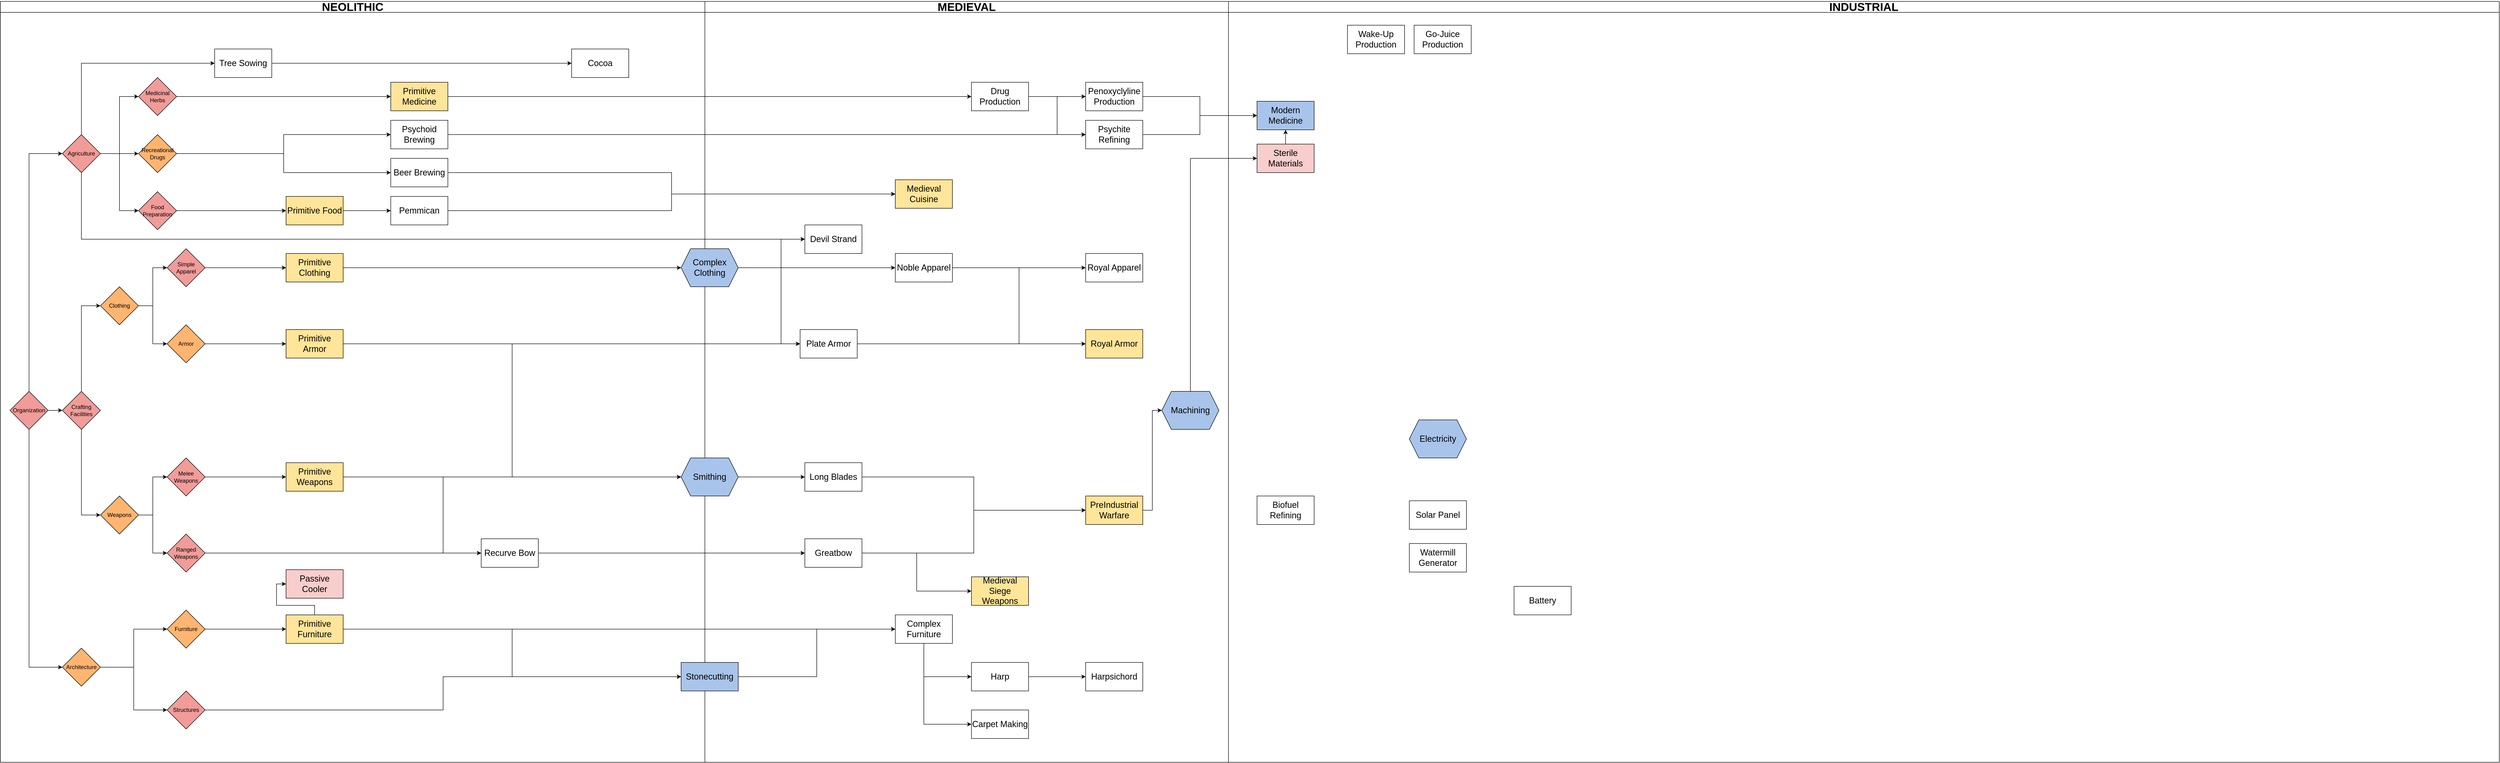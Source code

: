 <mxfile version="21.5.0" type="github">
  <diagram name="Page-1" id="KWzewiNtHVKbTdVzmJEv">
    <mxGraphModel dx="4554" dy="1476" grid="1" gridSize="10" guides="1" tooltips="1" connect="1" arrows="1" fold="1" page="1" pageScale="1" pageWidth="1100" pageHeight="850" math="0" shadow="0">
      <root>
        <mxCell id="0" />
        <mxCell id="1" parent="0" />
        <mxCell id="2xx0OkPRmbRjkBTVt8xA-1" value="&lt;font style=&quot;font-size: 24px;&quot;&gt;NEOLITHIC&lt;/font&gt;" style="swimlane;whiteSpace=wrap;html=1;movable=0;resizable=0;rotatable=0;deletable=0;editable=0;locked=1;connectable=0;" parent="1" vertex="1">
          <mxGeometry x="-1480" y="20" width="1480" height="1600" as="geometry" />
        </mxCell>
        <mxCell id="2xx0OkPRmbRjkBTVt8xA-2" value="&lt;font style=&quot;font-size: 24px;&quot;&gt;MEDIEVAL&lt;/font&gt;" style="swimlane;whiteSpace=wrap;html=1;movable=0;resizable=0;rotatable=0;deletable=0;editable=0;locked=1;connectable=0;" parent="1" vertex="1">
          <mxGeometry y="20" width="1100" height="1600" as="geometry" />
        </mxCell>
        <mxCell id="RUZkN_r-hM8I51EaVFaq-1" value="&lt;font style=&quot;font-size: 24px;&quot;&gt;INDUSTRIAL&lt;/font&gt;" style="swimlane;whiteSpace=wrap;html=1;movable=0;resizable=0;rotatable=0;deletable=0;editable=0;locked=1;connectable=0;" parent="1" vertex="1">
          <mxGeometry x="1100" y="20" width="2670" height="1600" as="geometry" />
        </mxCell>
        <mxCell id="RUZkN_r-hM8I51EaVFaq-50" style="edgeStyle=orthogonalEdgeStyle;rounded=0;orthogonalLoop=1;jettySize=auto;html=1;exitX=0.5;exitY=0;exitDx=0;exitDy=0;entryX=0;entryY=0.5;entryDx=0;entryDy=0;" parent="1" source="RUZkN_r-hM8I51EaVFaq-29" target="RUZkN_r-hM8I51EaVFaq-30" edge="1">
          <mxGeometry relative="1" as="geometry">
            <mxPoint x="-1410" y="840" as="sourcePoint" />
          </mxGeometry>
        </mxCell>
        <mxCell id="RUZkN_r-hM8I51EaVFaq-52" style="edgeStyle=orthogonalEdgeStyle;rounded=0;orthogonalLoop=1;jettySize=auto;html=1;exitX=0.5;exitY=1;exitDx=0;exitDy=0;entryX=0;entryY=0.5;entryDx=0;entryDy=0;" parent="1" source="RUZkN_r-hM8I51EaVFaq-29" target="RUZkN_r-hM8I51EaVFaq-38" edge="1">
          <mxGeometry relative="1" as="geometry">
            <mxPoint x="-1410" y="920" as="sourcePoint" />
          </mxGeometry>
        </mxCell>
        <mxCell id="RUZkN_r-hM8I51EaVFaq-101" style="edgeStyle=orthogonalEdgeStyle;rounded=0;orthogonalLoop=1;jettySize=auto;html=1;exitX=1;exitY=0.5;exitDx=0;exitDy=0;entryX=0;entryY=0.5;entryDx=0;entryDy=0;" parent="1" source="RUZkN_r-hM8I51EaVFaq-29" target="RUZkN_r-hM8I51EaVFaq-89" edge="1">
          <mxGeometry relative="1" as="geometry">
            <mxPoint x="-1370" y="880" as="sourcePoint" />
          </mxGeometry>
        </mxCell>
        <mxCell id="RUZkN_r-hM8I51EaVFaq-29" value="Organization" style="rhombus;whiteSpace=wrap;html=1;fillColor=#F19C99;" parent="1" vertex="1">
          <mxGeometry x="-1460" y="840" width="80" height="80" as="geometry" />
        </mxCell>
        <mxCell id="RUZkN_r-hM8I51EaVFaq-54" style="edgeStyle=orthogonalEdgeStyle;rounded=0;orthogonalLoop=1;jettySize=auto;html=1;exitX=1;exitY=0.5;exitDx=0;exitDy=0;entryX=0;entryY=0.5;entryDx=0;entryDy=0;" parent="1" source="RUZkN_r-hM8I51EaVFaq-30" target="RUZkN_r-hM8I51EaVFaq-31" edge="1">
          <mxGeometry relative="1" as="geometry" />
        </mxCell>
        <mxCell id="RUZkN_r-hM8I51EaVFaq-55" style="edgeStyle=orthogonalEdgeStyle;rounded=0;orthogonalLoop=1;jettySize=auto;html=1;exitX=1;exitY=0.5;exitDx=0;exitDy=0;entryX=0;entryY=0.5;entryDx=0;entryDy=0;" parent="1" source="RUZkN_r-hM8I51EaVFaq-30" target="RUZkN_r-hM8I51EaVFaq-32" edge="1">
          <mxGeometry relative="1" as="geometry" />
        </mxCell>
        <mxCell id="RUZkN_r-hM8I51EaVFaq-64" style="edgeStyle=orthogonalEdgeStyle;rounded=0;orthogonalLoop=1;jettySize=auto;html=1;exitX=0.5;exitY=0;exitDx=0;exitDy=0;entryX=0;entryY=0.5;entryDx=0;entryDy=0;" parent="1" source="RUZkN_r-hM8I51EaVFaq-30" target="RUZkN_r-hM8I51EaVFaq-39" edge="1">
          <mxGeometry relative="1" as="geometry" />
        </mxCell>
        <mxCell id="RUZkN_r-hM8I51EaVFaq-66" style="edgeStyle=orthogonalEdgeStyle;rounded=0;orthogonalLoop=1;jettySize=auto;html=1;exitX=0.5;exitY=1;exitDx=0;exitDy=0;entryX=0;entryY=0.5;entryDx=0;entryDy=0;" parent="1" source="RUZkN_r-hM8I51EaVFaq-30" target="RUZkN_r-hM8I51EaVFaq-41" edge="1">
          <mxGeometry relative="1" as="geometry" />
        </mxCell>
        <mxCell id="RUZkN_r-hM8I51EaVFaq-77" style="edgeStyle=orthogonalEdgeStyle;rounded=0;orthogonalLoop=1;jettySize=auto;html=1;exitX=1;exitY=0.5;exitDx=0;exitDy=0;entryX=0;entryY=0.5;entryDx=0;entryDy=0;" parent="1" source="RUZkN_r-hM8I51EaVFaq-30" target="RUZkN_r-hM8I51EaVFaq-76" edge="1">
          <mxGeometry relative="1" as="geometry" />
        </mxCell>
        <mxCell id="RUZkN_r-hM8I51EaVFaq-30" value="Agriculture" style="rhombus;whiteSpace=wrap;html=1;fillColor=#F19C99;" parent="1" vertex="1">
          <mxGeometry x="-1350" y="300" width="80" height="80" as="geometry" />
        </mxCell>
        <mxCell id="RUZkN_r-hM8I51EaVFaq-63" style="edgeStyle=orthogonalEdgeStyle;rounded=0;orthogonalLoop=1;jettySize=auto;html=1;exitX=1;exitY=0.5;exitDx=0;exitDy=0;entryX=0;entryY=0.5;entryDx=0;entryDy=0;" parent="1" source="RUZkN_r-hM8I51EaVFaq-76" target="RUZkN_r-hM8I51EaVFaq-46" edge="1">
          <mxGeometry relative="1" as="geometry" />
        </mxCell>
        <mxCell id="ZY5G_8CR-_nnytg-0bit-39" style="edgeStyle=orthogonalEdgeStyle;rounded=0;orthogonalLoop=1;jettySize=auto;html=1;exitX=1;exitY=0.5;exitDx=0;exitDy=0;entryX=0;entryY=0.5;entryDx=0;entryDy=0;" edge="1" parent="1" source="RUZkN_r-hM8I51EaVFaq-31" target="ZY5G_8CR-_nnytg-0bit-38">
          <mxGeometry relative="1" as="geometry" />
        </mxCell>
        <mxCell id="RUZkN_r-hM8I51EaVFaq-31" value="Medicinal Herbs" style="rhombus;whiteSpace=wrap;html=1;fillColor=#F19C99;" parent="1" vertex="1">
          <mxGeometry x="-1190" y="180" width="80" height="80" as="geometry" />
        </mxCell>
        <mxCell id="ZY5G_8CR-_nnytg-0bit-61" style="edgeStyle=orthogonalEdgeStyle;rounded=0;orthogonalLoop=1;jettySize=auto;html=1;exitX=1;exitY=0.5;exitDx=0;exitDy=0;entryX=0;entryY=0.5;entryDx=0;entryDy=0;" edge="1" parent="1" source="RUZkN_r-hM8I51EaVFaq-32" target="ZY5G_8CR-_nnytg-0bit-58">
          <mxGeometry relative="1" as="geometry" />
        </mxCell>
        <mxCell id="RUZkN_r-hM8I51EaVFaq-32" value="Food Preparation" style="rhombus;whiteSpace=wrap;html=1;fillColor=#F19C99;" parent="1" vertex="1">
          <mxGeometry x="-1190" y="420" width="80" height="80" as="geometry" />
        </mxCell>
        <mxCell id="RUZkN_r-hM8I51EaVFaq-73" style="edgeStyle=orthogonalEdgeStyle;rounded=0;orthogonalLoop=1;jettySize=auto;html=1;exitX=1;exitY=0.5;exitDx=0;exitDy=0;entryX=0;entryY=0.5;entryDx=0;entryDy=0;" parent="1" source="RUZkN_r-hM8I51EaVFaq-33" target="RUZkN_r-hM8I51EaVFaq-71" edge="1">
          <mxGeometry relative="1" as="geometry" />
        </mxCell>
        <mxCell id="RUZkN_r-hM8I51EaVFaq-33" value="Simple Apparel" style="rhombus;whiteSpace=wrap;html=1;fillColor=#F19C99;" parent="1" vertex="1">
          <mxGeometry x="-1130" y="540" width="80" height="80" as="geometry" />
        </mxCell>
        <mxCell id="RUZkN_r-hM8I51EaVFaq-90" style="edgeStyle=orthogonalEdgeStyle;rounded=0;orthogonalLoop=1;jettySize=auto;html=1;exitX=1;exitY=0.5;exitDx=0;exitDy=0;entryX=0;entryY=0.5;entryDx=0;entryDy=0;" parent="1" source="RUZkN_r-hM8I51EaVFaq-34" target="RUZkN_r-hM8I51EaVFaq-43" edge="1">
          <mxGeometry relative="1" as="geometry" />
        </mxCell>
        <mxCell id="RUZkN_r-hM8I51EaVFaq-34" value="Ranged Weapons" style="rhombus;whiteSpace=wrap;html=1;fillColor=#F19C99;" parent="1" vertex="1">
          <mxGeometry x="-1130" y="1140" width="80" height="80" as="geometry" />
        </mxCell>
        <mxCell id="RUZkN_r-hM8I51EaVFaq-84" style="edgeStyle=orthogonalEdgeStyle;rounded=0;orthogonalLoop=1;jettySize=auto;html=1;exitX=1;exitY=0.5;exitDx=0;exitDy=0;entryX=0;entryY=0.5;entryDx=0;entryDy=0;" parent="1" source="RUZkN_r-hM8I51EaVFaq-35" target="RUZkN_r-hM8I51EaVFaq-83" edge="1">
          <mxGeometry relative="1" as="geometry" />
        </mxCell>
        <mxCell id="RUZkN_r-hM8I51EaVFaq-35" value="Melee Weapons" style="rhombus;whiteSpace=wrap;html=1;fillColor=#F19C99;" parent="1" vertex="1">
          <mxGeometry x="-1130" y="980" width="80" height="80" as="geometry" />
        </mxCell>
        <mxCell id="RUZkN_r-hM8I51EaVFaq-58" style="edgeStyle=orthogonalEdgeStyle;rounded=0;orthogonalLoop=1;jettySize=auto;html=1;exitX=1;exitY=0.5;exitDx=0;exitDy=0;entryX=0;entryY=0.5;entryDx=0;entryDy=0;" parent="1" source="RUZkN_r-hM8I51EaVFaq-36" target="RUZkN_r-hM8I51EaVFaq-35" edge="1">
          <mxGeometry relative="1" as="geometry" />
        </mxCell>
        <mxCell id="RUZkN_r-hM8I51EaVFaq-59" style="edgeStyle=orthogonalEdgeStyle;rounded=0;orthogonalLoop=1;jettySize=auto;html=1;exitX=1;exitY=0.5;exitDx=0;exitDy=0;entryX=0;entryY=0.5;entryDx=0;entryDy=0;" parent="1" source="RUZkN_r-hM8I51EaVFaq-36" target="RUZkN_r-hM8I51EaVFaq-34" edge="1">
          <mxGeometry relative="1" as="geometry" />
        </mxCell>
        <mxCell id="RUZkN_r-hM8I51EaVFaq-36" value="Weapons" style="rhombus;whiteSpace=wrap;html=1;fillColor=#FFB570;" parent="1" vertex="1">
          <mxGeometry x="-1270" y="1060" width="80" height="80" as="geometry" />
        </mxCell>
        <mxCell id="RUZkN_r-hM8I51EaVFaq-60" style="edgeStyle=orthogonalEdgeStyle;rounded=0;orthogonalLoop=1;jettySize=auto;html=1;exitX=1;exitY=0.5;exitDx=0;exitDy=0;entryX=0;entryY=0.5;entryDx=0;entryDy=0;" parent="1" source="RUZkN_r-hM8I51EaVFaq-38" target="RUZkN_r-hM8I51EaVFaq-118" edge="1">
          <mxGeometry relative="1" as="geometry">
            <mxPoint x="-1190" y="1340" as="targetPoint" />
          </mxGeometry>
        </mxCell>
        <mxCell id="RUZkN_r-hM8I51EaVFaq-61" style="edgeStyle=orthogonalEdgeStyle;rounded=0;orthogonalLoop=1;jettySize=auto;html=1;exitX=1;exitY=0.5;exitDx=0;exitDy=0;entryX=0;entryY=0.5;entryDx=0;entryDy=0;" parent="1" source="RUZkN_r-hM8I51EaVFaq-38" target="RUZkN_r-hM8I51EaVFaq-115" edge="1">
          <mxGeometry relative="1" as="geometry">
            <mxPoint x="-1190" y="1500" as="targetPoint" />
          </mxGeometry>
        </mxCell>
        <mxCell id="RUZkN_r-hM8I51EaVFaq-38" value="Architecture" style="rhombus;whiteSpace=wrap;html=1;fillColor=#FFB570;" parent="1" vertex="1">
          <mxGeometry x="-1350" y="1380" width="80" height="80" as="geometry" />
        </mxCell>
        <mxCell id="RUZkN_r-hM8I51EaVFaq-65" style="edgeStyle=orthogonalEdgeStyle;rounded=0;orthogonalLoop=1;jettySize=auto;html=1;exitX=1;exitY=0.5;exitDx=0;exitDy=0;entryX=0;entryY=0.5;entryDx=0;entryDy=0;" parent="1" source="RUZkN_r-hM8I51EaVFaq-39" target="RUZkN_r-hM8I51EaVFaq-40" edge="1">
          <mxGeometry relative="1" as="geometry" />
        </mxCell>
        <mxCell id="RUZkN_r-hM8I51EaVFaq-39" value="&lt;font style=&quot;font-size: 18px;&quot;&gt;Tree Sowing&lt;/font&gt;" style="rounded=0;whiteSpace=wrap;html=1;" parent="1" vertex="1">
          <mxGeometry x="-1030" y="120" width="120" height="60" as="geometry" />
        </mxCell>
        <mxCell id="RUZkN_r-hM8I51EaVFaq-40" value="&lt;font style=&quot;font-size: 18px;&quot;&gt;Cocoa&lt;/font&gt;" style="rounded=0;whiteSpace=wrap;html=1;" parent="1" vertex="1">
          <mxGeometry x="-280" y="120" width="120" height="60" as="geometry" />
        </mxCell>
        <mxCell id="RUZkN_r-hM8I51EaVFaq-41" value="&lt;font style=&quot;font-size: 18px;&quot;&gt;Devil Strand&lt;/font&gt;" style="rounded=0;whiteSpace=wrap;html=1;" parent="1" vertex="1">
          <mxGeometry x="210" y="490" width="120" height="60" as="geometry" />
        </mxCell>
        <mxCell id="ZY5G_8CR-_nnytg-0bit-63" style="edgeStyle=orthogonalEdgeStyle;rounded=0;orthogonalLoop=1;jettySize=auto;html=1;exitX=1;exitY=0.5;exitDx=0;exitDy=0;entryX=0;entryY=0.5;entryDx=0;entryDy=0;" edge="1" parent="1" source="RUZkN_r-hM8I51EaVFaq-42" target="ZY5G_8CR-_nnytg-0bit-62">
          <mxGeometry relative="1" as="geometry" />
        </mxCell>
        <mxCell id="RUZkN_r-hM8I51EaVFaq-42" value="&lt;font style=&quot;font-size: 18px;&quot;&gt;Pemmican&lt;/font&gt;" style="rounded=0;whiteSpace=wrap;html=1;" parent="1" vertex="1">
          <mxGeometry x="-660" y="430" width="120" height="60" as="geometry" />
        </mxCell>
        <mxCell id="ZY5G_8CR-_nnytg-0bit-7" style="edgeStyle=orthogonalEdgeStyle;rounded=0;orthogonalLoop=1;jettySize=auto;html=1;exitX=1;exitY=0.5;exitDx=0;exitDy=0;entryX=0;entryY=0.5;entryDx=0;entryDy=0;" edge="1" parent="1" source="RUZkN_r-hM8I51EaVFaq-43" target="ZY5G_8CR-_nnytg-0bit-5">
          <mxGeometry relative="1" as="geometry" />
        </mxCell>
        <mxCell id="RUZkN_r-hM8I51EaVFaq-43" value="&lt;font style=&quot;font-size: 18px;&quot;&gt;Recurve Bow&lt;/font&gt;" style="rounded=0;whiteSpace=wrap;html=1;" parent="1" vertex="1">
          <mxGeometry x="-470" y="1150" width="120" height="60" as="geometry" />
        </mxCell>
        <mxCell id="ZY5G_8CR-_nnytg-0bit-64" style="edgeStyle=orthogonalEdgeStyle;rounded=0;orthogonalLoop=1;jettySize=auto;html=1;exitX=1;exitY=0.5;exitDx=0;exitDy=0;entryX=0;entryY=0.5;entryDx=0;entryDy=0;" edge="1" parent="1" source="RUZkN_r-hM8I51EaVFaq-45" target="ZY5G_8CR-_nnytg-0bit-62">
          <mxGeometry relative="1" as="geometry" />
        </mxCell>
        <mxCell id="RUZkN_r-hM8I51EaVFaq-45" value="&lt;font style=&quot;font-size: 18px;&quot;&gt;Beer Brewing&lt;/font&gt;" style="rounded=0;whiteSpace=wrap;html=1;" parent="1" vertex="1">
          <mxGeometry x="-660" y="350" width="120" height="60" as="geometry" />
        </mxCell>
        <mxCell id="ZY5G_8CR-_nnytg-0bit-43" style="edgeStyle=orthogonalEdgeStyle;rounded=0;orthogonalLoop=1;jettySize=auto;html=1;exitX=1;exitY=0.5;exitDx=0;exitDy=0;entryX=0;entryY=0.5;entryDx=0;entryDy=0;" edge="1" parent="1" source="RUZkN_r-hM8I51EaVFaq-46" target="ZY5G_8CR-_nnytg-0bit-42">
          <mxGeometry relative="1" as="geometry" />
        </mxCell>
        <mxCell id="RUZkN_r-hM8I51EaVFaq-46" value="&lt;font style=&quot;font-size: 18px;&quot;&gt;Psychoid Brewing&lt;/font&gt;" style="rounded=0;whiteSpace=wrap;html=1;" parent="1" vertex="1">
          <mxGeometry x="-660" y="270" width="120" height="60" as="geometry" />
        </mxCell>
        <mxCell id="RUZkN_r-hM8I51EaVFaq-74" style="edgeStyle=orthogonalEdgeStyle;rounded=0;orthogonalLoop=1;jettySize=auto;html=1;exitX=1;exitY=0.5;exitDx=0;exitDy=0;entryX=0;entryY=0.5;entryDx=0;entryDy=0;" parent="1" source="RUZkN_r-hM8I51EaVFaq-47" target="RUZkN_r-hM8I51EaVFaq-72" edge="1">
          <mxGeometry relative="1" as="geometry" />
        </mxCell>
        <mxCell id="RUZkN_r-hM8I51EaVFaq-47" value="&lt;div&gt;Armor&lt;/div&gt;" style="rhombus;whiteSpace=wrap;html=1;fillColor=#FFB570;" parent="1" vertex="1">
          <mxGeometry x="-1130" y="700" width="80" height="80" as="geometry" />
        </mxCell>
        <mxCell id="RUZkN_r-hM8I51EaVFaq-56" style="edgeStyle=orthogonalEdgeStyle;rounded=0;orthogonalLoop=1;jettySize=auto;html=1;exitX=1;exitY=0.5;exitDx=0;exitDy=0;entryX=0;entryY=0.5;entryDx=0;entryDy=0;" parent="1" source="RUZkN_r-hM8I51EaVFaq-48" target="RUZkN_r-hM8I51EaVFaq-33" edge="1">
          <mxGeometry relative="1" as="geometry" />
        </mxCell>
        <mxCell id="RUZkN_r-hM8I51EaVFaq-57" style="edgeStyle=orthogonalEdgeStyle;rounded=0;orthogonalLoop=1;jettySize=auto;html=1;exitX=1;exitY=0.5;exitDx=0;exitDy=0;entryX=0;entryY=0.5;entryDx=0;entryDy=0;" parent="1" source="RUZkN_r-hM8I51EaVFaq-48" target="RUZkN_r-hM8I51EaVFaq-47" edge="1">
          <mxGeometry relative="1" as="geometry" />
        </mxCell>
        <mxCell id="RUZkN_r-hM8I51EaVFaq-48" value="Clothing" style="rhombus;whiteSpace=wrap;html=1;fillColor=#FFB570;" parent="1" vertex="1">
          <mxGeometry x="-1270" y="620" width="80" height="80" as="geometry" />
        </mxCell>
        <mxCell id="RUZkN_r-hM8I51EaVFaq-124" style="edgeStyle=orthogonalEdgeStyle;rounded=0;orthogonalLoop=1;jettySize=auto;html=1;exitX=1;exitY=0.5;exitDx=0;exitDy=0;entryX=0;entryY=0.5;entryDx=0;entryDy=0;" parent="1" source="RUZkN_r-hM8I51EaVFaq-71" target="RUZkN_r-hM8I51EaVFaq-79" edge="1">
          <mxGeometry relative="1" as="geometry" />
        </mxCell>
        <mxCell id="RUZkN_r-hM8I51EaVFaq-71" value="&lt;font style=&quot;font-size: 18px;&quot;&gt;Primitive Clothing&lt;/font&gt;" style="rounded=0;whiteSpace=wrap;html=1;fillColor=#FFE599;" parent="1" vertex="1">
          <mxGeometry x="-880" y="550" width="120" height="60" as="geometry" />
        </mxCell>
        <mxCell id="RUZkN_r-hM8I51EaVFaq-128" style="edgeStyle=orthogonalEdgeStyle;rounded=0;orthogonalLoop=1;jettySize=auto;html=1;exitX=1;exitY=0.5;exitDx=0;exitDy=0;entryX=0;entryY=0.5;entryDx=0;entryDy=0;" parent="1" source="RUZkN_r-hM8I51EaVFaq-72" target="RUZkN_r-hM8I51EaVFaq-80" edge="1">
          <mxGeometry relative="1" as="geometry">
            <mxPoint x="-320" y="940" as="targetPoint" />
          </mxGeometry>
        </mxCell>
        <mxCell id="ZY5G_8CR-_nnytg-0bit-9" style="edgeStyle=orthogonalEdgeStyle;rounded=0;orthogonalLoop=1;jettySize=auto;html=1;exitX=1;exitY=0.5;exitDx=0;exitDy=0;entryX=0;entryY=0.5;entryDx=0;entryDy=0;" edge="1" parent="1" source="RUZkN_r-hM8I51EaVFaq-72" target="ZY5G_8CR-_nnytg-0bit-4">
          <mxGeometry relative="1" as="geometry" />
        </mxCell>
        <mxCell id="RUZkN_r-hM8I51EaVFaq-72" value="&lt;font style=&quot;font-size: 18px;&quot;&gt;Primitive Armor&lt;/font&gt;" style="rounded=0;whiteSpace=wrap;html=1;fillColor=#FFE599;" parent="1" vertex="1">
          <mxGeometry x="-880" y="710" width="120" height="60" as="geometry" />
        </mxCell>
        <mxCell id="RUZkN_r-hM8I51EaVFaq-78" style="edgeStyle=orthogonalEdgeStyle;rounded=0;orthogonalLoop=1;jettySize=auto;html=1;exitX=1;exitY=0.5;exitDx=0;exitDy=0;entryX=0;entryY=0.5;entryDx=0;entryDy=0;" parent="1" source="RUZkN_r-hM8I51EaVFaq-76" target="RUZkN_r-hM8I51EaVFaq-45" edge="1">
          <mxGeometry relative="1" as="geometry" />
        </mxCell>
        <mxCell id="RUZkN_r-hM8I51EaVFaq-76" value="Recreational Drugs" style="rhombus;whiteSpace=wrap;html=1;fillColor=#FFB570;" parent="1" vertex="1">
          <mxGeometry x="-1190" y="300" width="80" height="80" as="geometry" />
        </mxCell>
        <mxCell id="RUZkN_r-hM8I51EaVFaq-112" style="edgeStyle=orthogonalEdgeStyle;rounded=0;orthogonalLoop=1;jettySize=auto;html=1;exitX=1;exitY=0.5;exitDx=0;exitDy=0;entryX=0;entryY=0.5;entryDx=0;entryDy=0;" parent="1" source="RUZkN_r-hM8I51EaVFaq-79" target="RUZkN_r-hM8I51EaVFaq-41" edge="1">
          <mxGeometry relative="1" as="geometry">
            <Array as="points">
              <mxPoint x="160" y="580" />
              <mxPoint x="160" y="520" />
            </Array>
          </mxGeometry>
        </mxCell>
        <mxCell id="ZY5G_8CR-_nnytg-0bit-10" style="edgeStyle=orthogonalEdgeStyle;rounded=0;orthogonalLoop=1;jettySize=auto;html=1;exitX=1;exitY=0.5;exitDx=0;exitDy=0;entryX=0;entryY=0.5;entryDx=0;entryDy=0;" edge="1" parent="1" source="RUZkN_r-hM8I51EaVFaq-79" target="ZY5G_8CR-_nnytg-0bit-4">
          <mxGeometry relative="1" as="geometry">
            <Array as="points">
              <mxPoint x="160" y="580" />
              <mxPoint x="160" y="740" />
            </Array>
          </mxGeometry>
        </mxCell>
        <mxCell id="ZY5G_8CR-_nnytg-0bit-18" style="edgeStyle=orthogonalEdgeStyle;rounded=0;orthogonalLoop=1;jettySize=auto;html=1;exitX=1;exitY=0.5;exitDx=0;exitDy=0;entryX=0;entryY=0.5;entryDx=0;entryDy=0;" edge="1" parent="1" source="RUZkN_r-hM8I51EaVFaq-79" target="ZY5G_8CR-_nnytg-0bit-14">
          <mxGeometry relative="1" as="geometry" />
        </mxCell>
        <mxCell id="RUZkN_r-hM8I51EaVFaq-79" value="&lt;font style=&quot;font-size: 18px;&quot;&gt;Complex Clothing&lt;/font&gt;" style="shape=hexagon;perimeter=hexagonPerimeter2;whiteSpace=wrap;html=1;fixedSize=1;fillColor=#A9C4EB;" parent="1" vertex="1">
          <mxGeometry x="-50" y="540" width="120" height="80" as="geometry" />
        </mxCell>
        <mxCell id="ZY5G_8CR-_nnytg-0bit-8" style="edgeStyle=orthogonalEdgeStyle;rounded=0;orthogonalLoop=1;jettySize=auto;html=1;exitX=1;exitY=0.5;exitDx=0;exitDy=0;entryX=0;entryY=0.5;entryDx=0;entryDy=0;" edge="1" parent="1" source="RUZkN_r-hM8I51EaVFaq-80" target="ZY5G_8CR-_nnytg-0bit-3">
          <mxGeometry relative="1" as="geometry" />
        </mxCell>
        <mxCell id="RUZkN_r-hM8I51EaVFaq-80" value="&lt;font style=&quot;font-size: 18px;&quot;&gt;Smithing&lt;/font&gt;" style="shape=hexagon;perimeter=hexagonPerimeter2;whiteSpace=wrap;html=1;fixedSize=1;fillColor=#A9C4EB;" parent="1" vertex="1">
          <mxGeometry x="-50" y="980" width="120" height="80" as="geometry" />
        </mxCell>
        <mxCell id="RUZkN_r-hM8I51EaVFaq-86" style="edgeStyle=orthogonalEdgeStyle;rounded=0;orthogonalLoop=1;jettySize=auto;html=1;exitX=1;exitY=0.5;exitDx=0;exitDy=0;entryX=0;entryY=0.5;entryDx=0;entryDy=0;" parent="1" source="RUZkN_r-hM8I51EaVFaq-83" target="RUZkN_r-hM8I51EaVFaq-43" edge="1">
          <mxGeometry relative="1" as="geometry">
            <Array as="points">
              <mxPoint x="-550" y="1020" />
              <mxPoint x="-550" y="1180" />
            </Array>
          </mxGeometry>
        </mxCell>
        <mxCell id="RUZkN_r-hM8I51EaVFaq-127" style="edgeStyle=orthogonalEdgeStyle;rounded=0;orthogonalLoop=1;jettySize=auto;html=1;exitX=1;exitY=0.5;exitDx=0;exitDy=0;entryX=0;entryY=0.5;entryDx=0;entryDy=0;" parent="1" source="RUZkN_r-hM8I51EaVFaq-83" target="RUZkN_r-hM8I51EaVFaq-80" edge="1">
          <mxGeometry relative="1" as="geometry" />
        </mxCell>
        <mxCell id="RUZkN_r-hM8I51EaVFaq-83" value="&lt;font style=&quot;font-size: 18px;&quot;&gt;Primitive Weapons&lt;/font&gt;" style="rounded=0;whiteSpace=wrap;html=1;fillColor=#FFE599;" parent="1" vertex="1">
          <mxGeometry x="-880" y="990" width="120" height="60" as="geometry" />
        </mxCell>
        <mxCell id="RUZkN_r-hM8I51EaVFaq-99" style="edgeStyle=orthogonalEdgeStyle;rounded=0;orthogonalLoop=1;jettySize=auto;html=1;exitX=0.5;exitY=0;exitDx=0;exitDy=0;entryX=0;entryY=0.5;entryDx=0;entryDy=0;" parent="1" source="RUZkN_r-hM8I51EaVFaq-89" target="RUZkN_r-hM8I51EaVFaq-48" edge="1">
          <mxGeometry relative="1" as="geometry" />
        </mxCell>
        <mxCell id="RUZkN_r-hM8I51EaVFaq-100" style="edgeStyle=orthogonalEdgeStyle;rounded=0;orthogonalLoop=1;jettySize=auto;html=1;exitX=0.5;exitY=1;exitDx=0;exitDy=0;entryX=0;entryY=0.5;entryDx=0;entryDy=0;" parent="1" source="RUZkN_r-hM8I51EaVFaq-89" target="RUZkN_r-hM8I51EaVFaq-36" edge="1">
          <mxGeometry relative="1" as="geometry" />
        </mxCell>
        <mxCell id="RUZkN_r-hM8I51EaVFaq-89" value="Crafting Facilities" style="rhombus;whiteSpace=wrap;html=1;fillColor=#F19C99;" parent="1" vertex="1">
          <mxGeometry x="-1350" y="840" width="80" height="80" as="geometry" />
        </mxCell>
        <mxCell id="RUZkN_r-hM8I51EaVFaq-114" style="edgeStyle=orthogonalEdgeStyle;rounded=0;orthogonalLoop=1;jettySize=auto;html=1;exitX=1;exitY=0.5;exitDx=0;exitDy=0;entryX=0;entryY=0.5;entryDx=0;entryDy=0;" parent="1" source="RUZkN_r-hM8I51EaVFaq-115" target="RUZkN_r-hM8I51EaVFaq-116" edge="1">
          <mxGeometry relative="1" as="geometry" />
        </mxCell>
        <mxCell id="RUZkN_r-hM8I51EaVFaq-115" value="Structures" style="rhombus;whiteSpace=wrap;html=1;fillColor=#F19C99;" parent="1" vertex="1">
          <mxGeometry x="-1130" y="1470" width="80" height="80" as="geometry" />
        </mxCell>
        <mxCell id="ZY5G_8CR-_nnytg-0bit-12" style="edgeStyle=orthogonalEdgeStyle;rounded=0;orthogonalLoop=1;jettySize=auto;html=1;exitX=1;exitY=0.5;exitDx=0;exitDy=0;entryX=0;entryY=0.5;entryDx=0;entryDy=0;" edge="1" parent="1" source="RUZkN_r-hM8I51EaVFaq-116" target="ZY5G_8CR-_nnytg-0bit-1">
          <mxGeometry relative="1" as="geometry" />
        </mxCell>
        <mxCell id="RUZkN_r-hM8I51EaVFaq-116" value="&lt;font style=&quot;font-size: 18px;&quot;&gt;Stonecutting&lt;/font&gt;" style="rounded=0;whiteSpace=wrap;html=1;fillColor=#A9C4EB;" parent="1" vertex="1">
          <mxGeometry x="-50" y="1410" width="120" height="60" as="geometry" />
        </mxCell>
        <mxCell id="RUZkN_r-hM8I51EaVFaq-117" style="edgeStyle=orthogonalEdgeStyle;rounded=0;orthogonalLoop=1;jettySize=auto;html=1;exitX=1;exitY=0.5;exitDx=0;exitDy=0;entryX=0;entryY=0.5;entryDx=0;entryDy=0;" parent="1" source="RUZkN_r-hM8I51EaVFaq-118" target="RUZkN_r-hM8I51EaVFaq-120" edge="1">
          <mxGeometry relative="1" as="geometry" />
        </mxCell>
        <mxCell id="RUZkN_r-hM8I51EaVFaq-118" value="Furniture" style="rhombus;whiteSpace=wrap;html=1;fillColor=#FFB570;" parent="1" vertex="1">
          <mxGeometry x="-1130" y="1300" width="80" height="80" as="geometry" />
        </mxCell>
        <mxCell id="RUZkN_r-hM8I51EaVFaq-122" style="edgeStyle=orthogonalEdgeStyle;rounded=0;orthogonalLoop=1;jettySize=auto;html=1;exitX=0.5;exitY=0;exitDx=0;exitDy=0;entryX=0;entryY=0.5;entryDx=0;entryDy=0;" parent="1" source="RUZkN_r-hM8I51EaVFaq-120" target="RUZkN_r-hM8I51EaVFaq-121" edge="1">
          <mxGeometry relative="1" as="geometry" />
        </mxCell>
        <mxCell id="RUZkN_r-hM8I51EaVFaq-129" style="edgeStyle=orthogonalEdgeStyle;rounded=0;orthogonalLoop=1;jettySize=auto;html=1;exitX=1;exitY=0.5;exitDx=0;exitDy=0;entryX=0;entryY=0.5;entryDx=0;entryDy=0;" parent="1" source="RUZkN_r-hM8I51EaVFaq-120" target="RUZkN_r-hM8I51EaVFaq-116" edge="1">
          <mxGeometry relative="1" as="geometry" />
        </mxCell>
        <mxCell id="ZY5G_8CR-_nnytg-0bit-11" style="edgeStyle=orthogonalEdgeStyle;rounded=0;orthogonalLoop=1;jettySize=auto;html=1;exitX=1;exitY=0.5;exitDx=0;exitDy=0;entryX=0;entryY=0.5;entryDx=0;entryDy=0;" edge="1" parent="1" source="RUZkN_r-hM8I51EaVFaq-120" target="ZY5G_8CR-_nnytg-0bit-1">
          <mxGeometry relative="1" as="geometry" />
        </mxCell>
        <mxCell id="RUZkN_r-hM8I51EaVFaq-120" value="&lt;font style=&quot;font-size: 18px;&quot;&gt;Primitive Furniture&lt;/font&gt;" style="rounded=0;whiteSpace=wrap;html=1;fillColor=#FFE599;" parent="1" vertex="1">
          <mxGeometry x="-880" y="1310" width="120" height="60" as="geometry" />
        </mxCell>
        <mxCell id="RUZkN_r-hM8I51EaVFaq-121" value="&lt;font style=&quot;font-size: 18px;&quot;&gt;Passive Cooler&lt;/font&gt;" style="rounded=0;whiteSpace=wrap;html=1;fillColor=#F8CECC;" parent="1" vertex="1">
          <mxGeometry x="-880" y="1215" width="120" height="60" as="geometry" />
        </mxCell>
        <mxCell id="ZY5G_8CR-_nnytg-0bit-13" style="edgeStyle=orthogonalEdgeStyle;rounded=0;orthogonalLoop=1;jettySize=auto;html=1;exitX=0.5;exitY=1;exitDx=0;exitDy=0;entryX=0;entryY=0.5;entryDx=0;entryDy=0;" edge="1" parent="1" source="ZY5G_8CR-_nnytg-0bit-1" target="ZY5G_8CR-_nnytg-0bit-2">
          <mxGeometry relative="1" as="geometry" />
        </mxCell>
        <mxCell id="ZY5G_8CR-_nnytg-0bit-17" style="edgeStyle=orthogonalEdgeStyle;rounded=0;orthogonalLoop=1;jettySize=auto;html=1;exitX=0.5;exitY=1;exitDx=0;exitDy=0;entryX=0;entryY=0.5;entryDx=0;entryDy=0;" edge="1" parent="1" source="ZY5G_8CR-_nnytg-0bit-1" target="ZY5G_8CR-_nnytg-0bit-16">
          <mxGeometry relative="1" as="geometry" />
        </mxCell>
        <mxCell id="ZY5G_8CR-_nnytg-0bit-1" value="&lt;font style=&quot;font-size: 18px;&quot;&gt;Complex Furniture&lt;/font&gt;" style="rounded=0;whiteSpace=wrap;html=1;" vertex="1" parent="1">
          <mxGeometry x="400" y="1310" width="120" height="60" as="geometry" />
        </mxCell>
        <mxCell id="ZY5G_8CR-_nnytg-0bit-2" value="&lt;font style=&quot;font-size: 18px;&quot;&gt;Carpet Making&lt;/font&gt;" style="rounded=0;whiteSpace=wrap;html=1;" vertex="1" parent="1">
          <mxGeometry x="560" y="1510" width="120" height="60" as="geometry" />
        </mxCell>
        <mxCell id="ZY5G_8CR-_nnytg-0bit-26" style="edgeStyle=orthogonalEdgeStyle;rounded=0;orthogonalLoop=1;jettySize=auto;html=1;exitX=1;exitY=0.5;exitDx=0;exitDy=0;entryX=0;entryY=0.5;entryDx=0;entryDy=0;" edge="1" parent="1" source="ZY5G_8CR-_nnytg-0bit-3" target="ZY5G_8CR-_nnytg-0bit-25">
          <mxGeometry relative="1" as="geometry" />
        </mxCell>
        <mxCell id="ZY5G_8CR-_nnytg-0bit-3" value="&lt;div&gt;&lt;font style=&quot;font-size: 18px;&quot;&gt;Long Blades&lt;/font&gt;&lt;/div&gt;" style="rounded=0;whiteSpace=wrap;html=1;" vertex="1" parent="1">
          <mxGeometry x="210" y="990" width="120" height="60" as="geometry" />
        </mxCell>
        <mxCell id="ZY5G_8CR-_nnytg-0bit-23" style="edgeStyle=orthogonalEdgeStyle;rounded=0;orthogonalLoop=1;jettySize=auto;html=1;exitX=1;exitY=0.5;exitDx=0;exitDy=0;entryX=0;entryY=0.5;entryDx=0;entryDy=0;" edge="1" parent="1" source="ZY5G_8CR-_nnytg-0bit-4" target="ZY5G_8CR-_nnytg-0bit-22">
          <mxGeometry relative="1" as="geometry" />
        </mxCell>
        <mxCell id="ZY5G_8CR-_nnytg-0bit-4" value="&lt;font style=&quot;font-size: 18px;&quot;&gt;Plate Armor&lt;/font&gt;" style="rounded=0;whiteSpace=wrap;html=1;" vertex="1" parent="1">
          <mxGeometry x="200" y="710" width="120" height="60" as="geometry" />
        </mxCell>
        <mxCell id="ZY5G_8CR-_nnytg-0bit-27" style="edgeStyle=orthogonalEdgeStyle;rounded=0;orthogonalLoop=1;jettySize=auto;html=1;exitX=1;exitY=0.5;exitDx=0;exitDy=0;entryX=0;entryY=0.5;entryDx=0;entryDy=0;" edge="1" parent="1" source="ZY5G_8CR-_nnytg-0bit-5" target="ZY5G_8CR-_nnytg-0bit-25">
          <mxGeometry relative="1" as="geometry" />
        </mxCell>
        <mxCell id="ZY5G_8CR-_nnytg-0bit-29" style="edgeStyle=orthogonalEdgeStyle;rounded=0;orthogonalLoop=1;jettySize=auto;html=1;exitX=1;exitY=0.5;exitDx=0;exitDy=0;entryX=0;entryY=0.5;entryDx=0;entryDy=0;" edge="1" parent="1" source="ZY5G_8CR-_nnytg-0bit-5" target="ZY5G_8CR-_nnytg-0bit-28">
          <mxGeometry relative="1" as="geometry" />
        </mxCell>
        <mxCell id="ZY5G_8CR-_nnytg-0bit-5" value="&lt;font style=&quot;font-size: 18px;&quot;&gt;Greatbow&lt;/font&gt;" style="rounded=0;whiteSpace=wrap;html=1;" vertex="1" parent="1">
          <mxGeometry x="210" y="1150" width="120" height="60" as="geometry" />
        </mxCell>
        <mxCell id="ZY5G_8CR-_nnytg-0bit-19" style="edgeStyle=orthogonalEdgeStyle;rounded=0;orthogonalLoop=1;jettySize=auto;html=1;exitX=1;exitY=0.5;exitDx=0;exitDy=0;entryX=0;entryY=0.5;entryDx=0;entryDy=0;" edge="1" parent="1" source="ZY5G_8CR-_nnytg-0bit-14" target="ZY5G_8CR-_nnytg-0bit-15">
          <mxGeometry relative="1" as="geometry" />
        </mxCell>
        <mxCell id="ZY5G_8CR-_nnytg-0bit-24" style="edgeStyle=orthogonalEdgeStyle;rounded=0;orthogonalLoop=1;jettySize=auto;html=1;exitX=1;exitY=0.5;exitDx=0;exitDy=0;entryX=0;entryY=0.5;entryDx=0;entryDy=0;" edge="1" parent="1" source="ZY5G_8CR-_nnytg-0bit-14" target="ZY5G_8CR-_nnytg-0bit-22">
          <mxGeometry relative="1" as="geometry">
            <mxPoint x="660" y="690" as="targetPoint" />
          </mxGeometry>
        </mxCell>
        <mxCell id="ZY5G_8CR-_nnytg-0bit-14" value="&lt;font style=&quot;font-size: 18px;&quot;&gt;Noble Apparel&lt;/font&gt;" style="rounded=0;whiteSpace=wrap;html=1;" vertex="1" parent="1">
          <mxGeometry x="400" y="550" width="120" height="60" as="geometry" />
        </mxCell>
        <mxCell id="ZY5G_8CR-_nnytg-0bit-15" value="&lt;font style=&quot;font-size: 18px;&quot;&gt;Royal Apparel&lt;/font&gt;" style="rounded=0;whiteSpace=wrap;html=1;" vertex="1" parent="1">
          <mxGeometry x="800" y="550" width="120" height="60" as="geometry" />
        </mxCell>
        <mxCell id="ZY5G_8CR-_nnytg-0bit-21" style="edgeStyle=orthogonalEdgeStyle;rounded=0;orthogonalLoop=1;jettySize=auto;html=1;exitX=1;exitY=0.5;exitDx=0;exitDy=0;entryX=0;entryY=0.5;entryDx=0;entryDy=0;" edge="1" parent="1" source="ZY5G_8CR-_nnytg-0bit-16" target="ZY5G_8CR-_nnytg-0bit-20">
          <mxGeometry relative="1" as="geometry" />
        </mxCell>
        <mxCell id="ZY5G_8CR-_nnytg-0bit-16" value="&lt;font style=&quot;font-size: 18px;&quot;&gt;Harp&lt;/font&gt;" style="rounded=0;whiteSpace=wrap;html=1;" vertex="1" parent="1">
          <mxGeometry x="560" y="1410" width="120" height="60" as="geometry" />
        </mxCell>
        <mxCell id="ZY5G_8CR-_nnytg-0bit-20" value="&lt;font style=&quot;font-size: 18px;&quot;&gt;Harpsichord&lt;/font&gt;" style="rounded=0;whiteSpace=wrap;html=1;" vertex="1" parent="1">
          <mxGeometry x="800" y="1410" width="120" height="60" as="geometry" />
        </mxCell>
        <mxCell id="ZY5G_8CR-_nnytg-0bit-22" value="&lt;font style=&quot;font-size: 18px;&quot;&gt;Royal Armor&lt;/font&gt;" style="rounded=0;whiteSpace=wrap;html=1;fillColor=#FFE599;" vertex="1" parent="1">
          <mxGeometry x="800" y="710" width="120" height="60" as="geometry" />
        </mxCell>
        <mxCell id="ZY5G_8CR-_nnytg-0bit-35" style="edgeStyle=orthogonalEdgeStyle;rounded=0;orthogonalLoop=1;jettySize=auto;html=1;exitX=1;exitY=0.5;exitDx=0;exitDy=0;entryX=0;entryY=0.5;entryDx=0;entryDy=0;" edge="1" parent="1" source="ZY5G_8CR-_nnytg-0bit-25" target="ZY5G_8CR-_nnytg-0bit-31">
          <mxGeometry relative="1" as="geometry" />
        </mxCell>
        <mxCell id="ZY5G_8CR-_nnytg-0bit-25" value="&lt;font style=&quot;font-size: 18px;&quot;&gt;PreIndustrial Warfare&lt;/font&gt;" style="rounded=0;whiteSpace=wrap;html=1;fillColor=#FFE599;" vertex="1" parent="1">
          <mxGeometry x="800" y="1060" width="120" height="60" as="geometry" />
        </mxCell>
        <mxCell id="ZY5G_8CR-_nnytg-0bit-28" value="&lt;font style=&quot;font-size: 18px;&quot;&gt;Medieval Siege Weapons&lt;/font&gt;" style="rounded=0;whiteSpace=wrap;html=1;fillColor=#FFE599;" vertex="1" parent="1">
          <mxGeometry x="560" y="1230" width="120" height="60" as="geometry" />
        </mxCell>
        <mxCell id="ZY5G_8CR-_nnytg-0bit-30" value="&lt;font style=&quot;font-size: 18px;&quot;&gt;Electricity&lt;/font&gt;" style="shape=hexagon;perimeter=hexagonPerimeter2;whiteSpace=wrap;html=1;fixedSize=1;fillColor=#A9C4EB;" vertex="1" parent="1">
          <mxGeometry x="1480" y="900" width="120" height="80" as="geometry" />
        </mxCell>
        <mxCell id="ZY5G_8CR-_nnytg-0bit-65" style="edgeStyle=orthogonalEdgeStyle;rounded=0;orthogonalLoop=1;jettySize=auto;html=1;exitX=0.5;exitY=0;exitDx=0;exitDy=0;entryX=0;entryY=0.5;entryDx=0;entryDy=0;" edge="1" parent="1" source="ZY5G_8CR-_nnytg-0bit-31" target="ZY5G_8CR-_nnytg-0bit-49">
          <mxGeometry relative="1" as="geometry" />
        </mxCell>
        <mxCell id="ZY5G_8CR-_nnytg-0bit-31" value="&lt;font style=&quot;font-size: 18px;&quot;&gt;Machining&lt;/font&gt;" style="shape=hexagon;perimeter=hexagonPerimeter2;whiteSpace=wrap;html=1;fixedSize=1;fillColor=#A9C4EB;" vertex="1" parent="1">
          <mxGeometry x="960" y="840" width="120" height="80" as="geometry" />
        </mxCell>
        <mxCell id="ZY5G_8CR-_nnytg-0bit-41" style="edgeStyle=orthogonalEdgeStyle;rounded=0;orthogonalLoop=1;jettySize=auto;html=1;exitX=1;exitY=0.5;exitDx=0;exitDy=0;entryX=0;entryY=0.5;entryDx=0;entryDy=0;" edge="1" parent="1" source="ZY5G_8CR-_nnytg-0bit-38" target="ZY5G_8CR-_nnytg-0bit-40">
          <mxGeometry relative="1" as="geometry" />
        </mxCell>
        <mxCell id="ZY5G_8CR-_nnytg-0bit-38" value="&lt;font style=&quot;font-size: 18px;&quot;&gt;Primitive Medicine&lt;/font&gt;" style="rounded=0;whiteSpace=wrap;html=1;fillColor=#FFE599;" vertex="1" parent="1">
          <mxGeometry x="-660" y="190" width="120" height="60" as="geometry" />
        </mxCell>
        <mxCell id="ZY5G_8CR-_nnytg-0bit-44" style="edgeStyle=orthogonalEdgeStyle;rounded=0;orthogonalLoop=1;jettySize=auto;html=1;exitX=1;exitY=0.5;exitDx=0;exitDy=0;entryX=0;entryY=0.5;entryDx=0;entryDy=0;" edge="1" parent="1" source="ZY5G_8CR-_nnytg-0bit-40" target="ZY5G_8CR-_nnytg-0bit-42">
          <mxGeometry relative="1" as="geometry">
            <mxPoint x="1000" y="250" as="targetPoint" />
          </mxGeometry>
        </mxCell>
        <mxCell id="ZY5G_8CR-_nnytg-0bit-46" style="edgeStyle=orthogonalEdgeStyle;rounded=0;orthogonalLoop=1;jettySize=auto;html=1;exitX=1;exitY=0.5;exitDx=0;exitDy=0;entryX=0;entryY=0.5;entryDx=0;entryDy=0;" edge="1" parent="1" source="ZY5G_8CR-_nnytg-0bit-40" target="ZY5G_8CR-_nnytg-0bit-45">
          <mxGeometry relative="1" as="geometry" />
        </mxCell>
        <mxCell id="ZY5G_8CR-_nnytg-0bit-40" value="&lt;font style=&quot;font-size: 18px;&quot;&gt;Drug Production&lt;/font&gt;" style="rounded=0;whiteSpace=wrap;html=1;" vertex="1" parent="1">
          <mxGeometry x="560" y="190" width="120" height="60" as="geometry" />
        </mxCell>
        <mxCell id="ZY5G_8CR-_nnytg-0bit-53" style="edgeStyle=orthogonalEdgeStyle;rounded=0;orthogonalLoop=1;jettySize=auto;html=1;exitX=1;exitY=0.5;exitDx=0;exitDy=0;entryX=0;entryY=0.5;entryDx=0;entryDy=0;" edge="1" parent="1" source="ZY5G_8CR-_nnytg-0bit-42" target="ZY5G_8CR-_nnytg-0bit-47">
          <mxGeometry relative="1" as="geometry" />
        </mxCell>
        <mxCell id="ZY5G_8CR-_nnytg-0bit-42" value="&lt;font style=&quot;font-size: 18px;&quot;&gt;Psychite Refining&lt;/font&gt;" style="rounded=0;whiteSpace=wrap;html=1;fillColor=#FFFFFF;" vertex="1" parent="1">
          <mxGeometry x="800" y="270" width="120" height="60" as="geometry" />
        </mxCell>
        <mxCell id="ZY5G_8CR-_nnytg-0bit-48" style="edgeStyle=orthogonalEdgeStyle;rounded=0;orthogonalLoop=1;jettySize=auto;html=1;exitX=1;exitY=0.5;exitDx=0;exitDy=0;entryX=0;entryY=0.5;entryDx=0;entryDy=0;" edge="1" parent="1" source="ZY5G_8CR-_nnytg-0bit-45" target="ZY5G_8CR-_nnytg-0bit-47">
          <mxGeometry relative="1" as="geometry" />
        </mxCell>
        <mxCell id="ZY5G_8CR-_nnytg-0bit-45" value="&lt;font style=&quot;font-size: 18px;&quot;&gt;Penoxyclyline Production&lt;/font&gt;" style="rounded=0;whiteSpace=wrap;html=1;fillColor=#FFFFFF;" vertex="1" parent="1">
          <mxGeometry x="800" y="190" width="120" height="60" as="geometry" />
        </mxCell>
        <mxCell id="ZY5G_8CR-_nnytg-0bit-47" value="&lt;div&gt;&lt;font style=&quot;font-size: 18px;&quot;&gt;Modern &lt;/font&gt;&lt;font style=&quot;font-size: 18px;&quot;&gt;Medicine&lt;/font&gt;&lt;/div&gt;" style="rounded=0;whiteSpace=wrap;html=1;fillColor=#A9C4EB;" vertex="1" parent="1">
          <mxGeometry x="1160" y="230" width="120" height="60" as="geometry" />
        </mxCell>
        <mxCell id="ZY5G_8CR-_nnytg-0bit-57" style="edgeStyle=orthogonalEdgeStyle;rounded=0;orthogonalLoop=1;jettySize=auto;html=1;exitX=0.5;exitY=0;exitDx=0;exitDy=0;entryX=0.5;entryY=1;entryDx=0;entryDy=0;" edge="1" parent="1" source="ZY5G_8CR-_nnytg-0bit-49" target="ZY5G_8CR-_nnytg-0bit-47">
          <mxGeometry relative="1" as="geometry" />
        </mxCell>
        <mxCell id="ZY5G_8CR-_nnytg-0bit-49" value="&lt;font style=&quot;font-size: 18px;&quot;&gt;Sterile Materials&lt;/font&gt;" style="rounded=0;whiteSpace=wrap;html=1;fillColor=#F8CECC;" vertex="1" parent="1">
          <mxGeometry x="1160" y="320" width="120" height="60" as="geometry" />
        </mxCell>
        <mxCell id="ZY5G_8CR-_nnytg-0bit-59" style="edgeStyle=orthogonalEdgeStyle;rounded=0;orthogonalLoop=1;jettySize=auto;html=1;exitX=1;exitY=0.5;exitDx=0;exitDy=0;entryX=0;entryY=0.5;entryDx=0;entryDy=0;" edge="1" parent="1" source="ZY5G_8CR-_nnytg-0bit-58" target="RUZkN_r-hM8I51EaVFaq-42">
          <mxGeometry relative="1" as="geometry" />
        </mxCell>
        <mxCell id="ZY5G_8CR-_nnytg-0bit-58" value="&lt;font style=&quot;font-size: 18px;&quot;&gt;Primitive Food&lt;/font&gt;" style="rounded=0;whiteSpace=wrap;html=1;fillColor=#FFE599;" vertex="1" parent="1">
          <mxGeometry x="-880" y="430" width="120" height="60" as="geometry" />
        </mxCell>
        <mxCell id="ZY5G_8CR-_nnytg-0bit-62" value="&lt;font style=&quot;font-size: 18px;&quot;&gt;Medieval Cuisine&lt;/font&gt;" style="rounded=0;whiteSpace=wrap;html=1;fillColor=#FFE599;" vertex="1" parent="1">
          <mxGeometry x="400" y="395" width="120" height="60" as="geometry" />
        </mxCell>
        <mxCell id="ZY5G_8CR-_nnytg-0bit-66" value="&lt;font style=&quot;font-size: 18px;&quot;&gt;Wake-Up Production&lt;/font&gt;" style="rounded=0;whiteSpace=wrap;html=1;fillColor=#FFFFFF;" vertex="1" parent="1">
          <mxGeometry x="1350" y="70" width="120" height="60" as="geometry" />
        </mxCell>
        <mxCell id="ZY5G_8CR-_nnytg-0bit-67" value="&lt;font style=&quot;font-size: 18px;&quot;&gt;Go-Juice Production&lt;/font&gt;" style="rounded=0;whiteSpace=wrap;html=1;fillColor=#FFFFFF;" vertex="1" parent="1">
          <mxGeometry x="1490" y="70" width="120" height="60" as="geometry" />
        </mxCell>
        <mxCell id="ZY5G_8CR-_nnytg-0bit-69" value="&lt;font style=&quot;font-size: 18px;&quot;&gt;Biofuel Refining&lt;/font&gt;" style="rounded=0;whiteSpace=wrap;html=1;fillColor=#FFFFFF;" vertex="1" parent="1">
          <mxGeometry x="1160" y="1060" width="120" height="60" as="geometry" />
        </mxCell>
        <mxCell id="ZY5G_8CR-_nnytg-0bit-70" value="&lt;font style=&quot;font-size: 18px;&quot;&gt;Battery&lt;/font&gt;" style="rounded=0;whiteSpace=wrap;html=1;fillColor=#FFFFFF;" vertex="1" parent="1">
          <mxGeometry x="1700" y="1250" width="120" height="60" as="geometry" />
        </mxCell>
        <mxCell id="ZY5G_8CR-_nnytg-0bit-71" value="&lt;div&gt;&lt;font style=&quot;font-size: 18px;&quot;&gt;Watermill Generator&lt;/font&gt;&lt;/div&gt;" style="rounded=0;whiteSpace=wrap;html=1;fillColor=#FFFFFF;" vertex="1" parent="1">
          <mxGeometry x="1480" y="1160" width="120" height="60" as="geometry" />
        </mxCell>
        <mxCell id="ZY5G_8CR-_nnytg-0bit-72" value="&lt;font style=&quot;font-size: 18px;&quot;&gt;Solar Panel&lt;/font&gt;" style="rounded=0;whiteSpace=wrap;html=1;fillColor=#FFFFFF;" vertex="1" parent="1">
          <mxGeometry x="1480" y="1070" width="120" height="60" as="geometry" />
        </mxCell>
      </root>
    </mxGraphModel>
  </diagram>
</mxfile>
